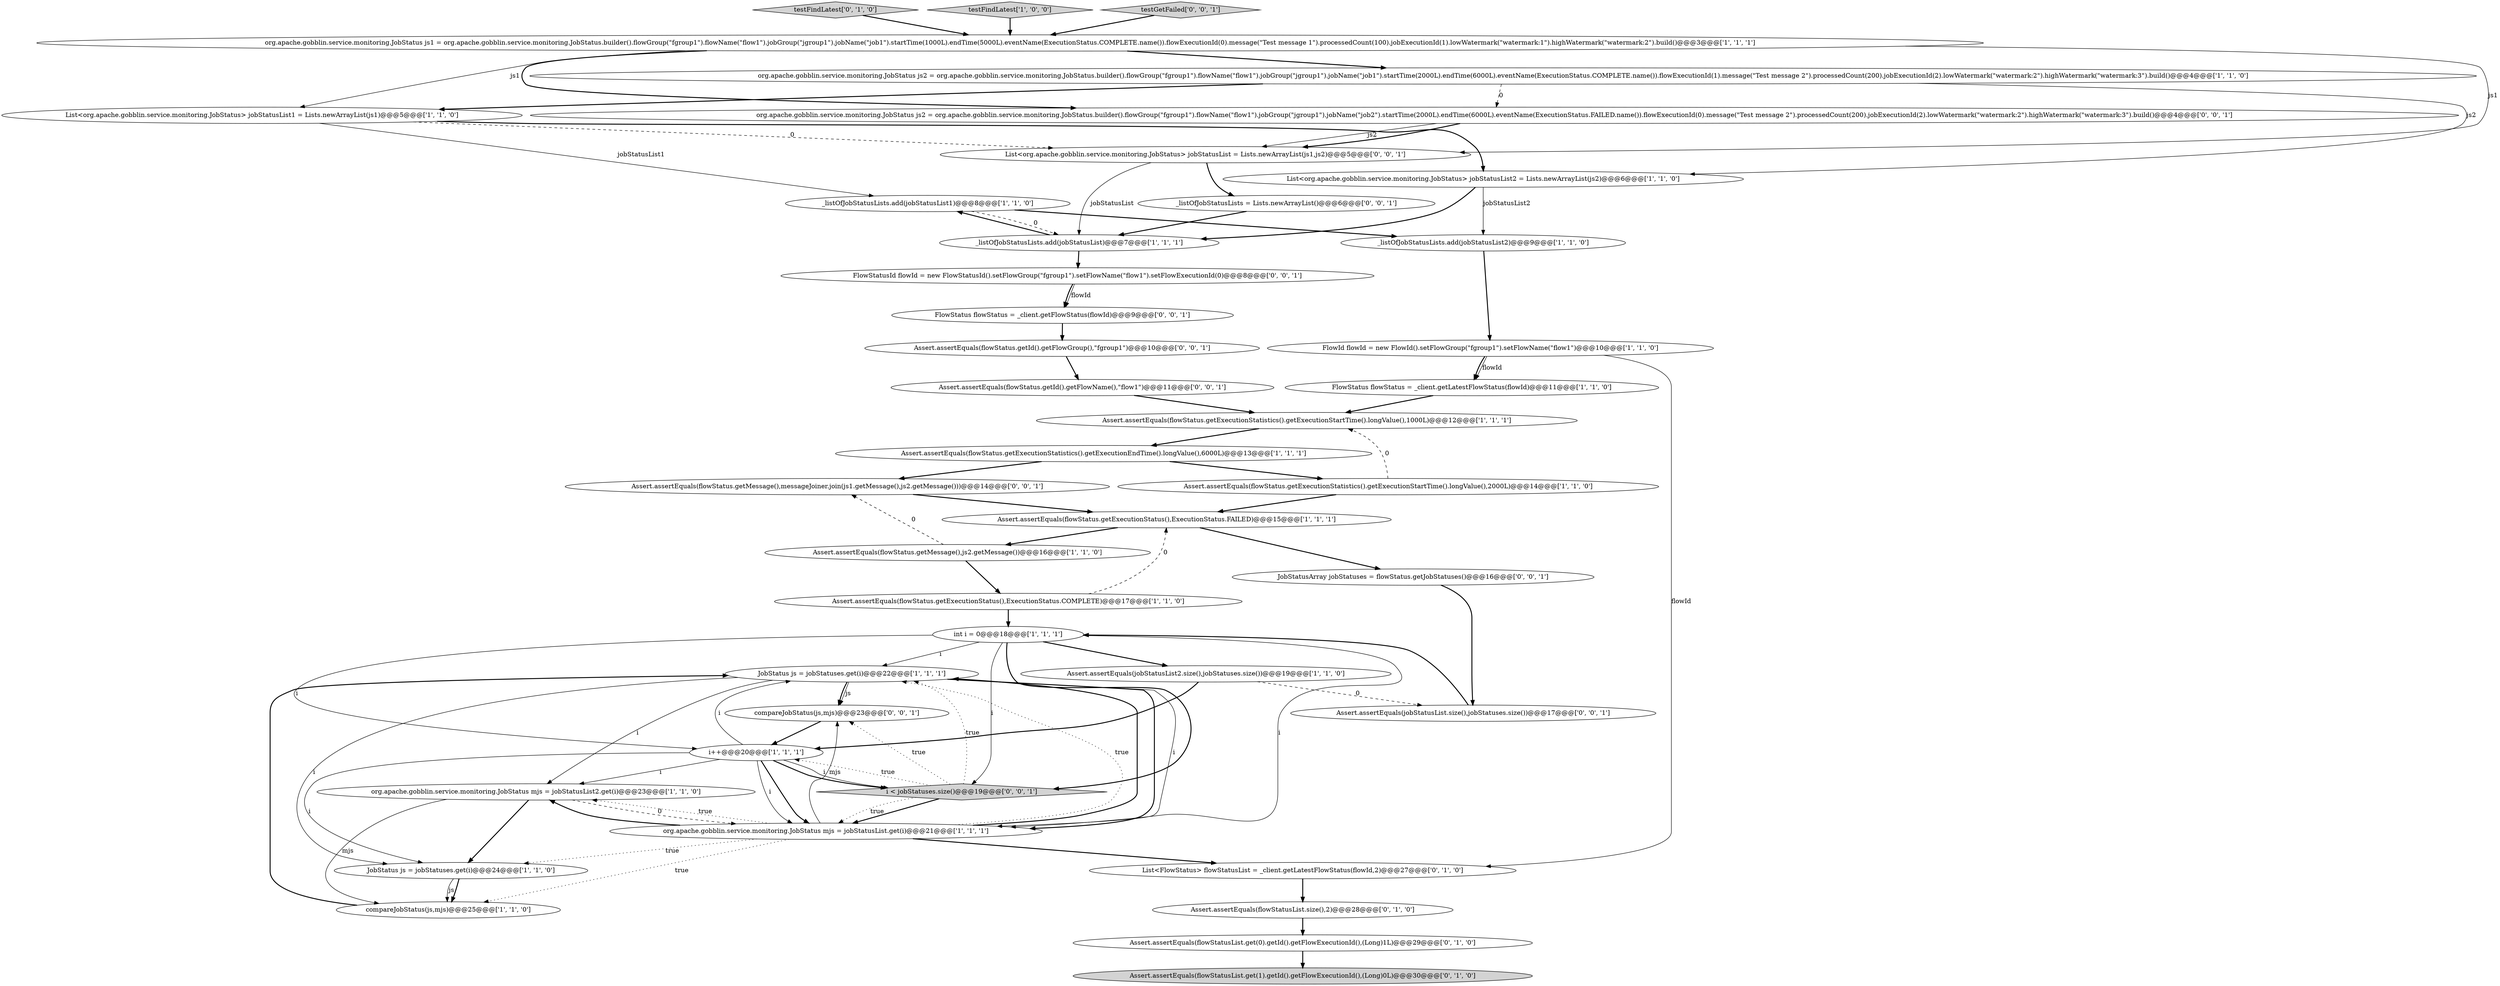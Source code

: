 digraph {
9 [style = filled, label = "_listOfJobStatusLists.add(jobStatusList1)@@@8@@@['1', '1', '0']", fillcolor = white, shape = ellipse image = "AAA0AAABBB1BBB"];
11 [style = filled, label = "JobStatus js = jobStatuses.get(i)@@@22@@@['1', '1', '1']", fillcolor = white, shape = ellipse image = "AAA0AAABBB1BBB"];
24 [style = filled, label = "testFindLatest['0', '1', '0']", fillcolor = lightgray, shape = diamond image = "AAA0AAABBB2BBB"];
21 [style = filled, label = "List<org.apache.gobblin.service.monitoring.JobStatus> jobStatusList2 = Lists.newArrayList(js2)@@@6@@@['1', '1', '0']", fillcolor = white, shape = ellipse image = "AAA0AAABBB1BBB"];
16 [style = filled, label = "Assert.assertEquals(jobStatusList2.size(),jobStatuses.size())@@@19@@@['1', '1', '0']", fillcolor = white, shape = ellipse image = "AAA0AAABBB1BBB"];
10 [style = filled, label = "FlowStatus flowStatus = _client.getLatestFlowStatus(flowId)@@@11@@@['1', '1', '0']", fillcolor = white, shape = ellipse image = "AAA0AAABBB1BBB"];
6 [style = filled, label = "Assert.assertEquals(flowStatus.getExecutionStatus(),ExecutionStatus.FAILED)@@@15@@@['1', '1', '1']", fillcolor = white, shape = ellipse image = "AAA0AAABBB1BBB"];
22 [style = filled, label = "Assert.assertEquals(flowStatus.getExecutionStatistics().getExecutionEndTime().longValue(),6000L)@@@13@@@['1', '1', '1']", fillcolor = white, shape = ellipse image = "AAA0AAABBB1BBB"];
35 [style = filled, label = "_listOfJobStatusLists = Lists.newArrayList()@@@6@@@['0', '0', '1']", fillcolor = white, shape = ellipse image = "AAA0AAABBB3BBB"];
29 [style = filled, label = "List<org.apache.gobblin.service.monitoring.JobStatus> jobStatusList = Lists.newArrayList(js1,js2)@@@5@@@['0', '0', '1']", fillcolor = white, shape = ellipse image = "AAA0AAABBB3BBB"];
13 [style = filled, label = "int i = 0@@@18@@@['1', '1', '1']", fillcolor = white, shape = ellipse image = "AAA0AAABBB1BBB"];
31 [style = filled, label = "Assert.assertEquals(flowStatus.getMessage(),messageJoiner.join(js1.getMessage(),js2.getMessage()))@@@14@@@['0', '0', '1']", fillcolor = white, shape = ellipse image = "AAA0AAABBB3BBB"];
34 [style = filled, label = "compareJobStatus(js,mjs)@@@23@@@['0', '0', '1']", fillcolor = white, shape = ellipse image = "AAA0AAABBB3BBB"];
41 [style = filled, label = "org.apache.gobblin.service.monitoring.JobStatus js2 = org.apache.gobblin.service.monitoring.JobStatus.builder().flowGroup(\"fgroup1\").flowName(\"flow1\").jobGroup(\"jgroup1\").jobName(\"job2\").startTime(2000L).endTime(6000L).eventName(ExecutionStatus.FAILED.name()).flowExecutionId(0).message(\"Test message 2\").processedCount(200).jobExecutionId(2).lowWatermark(\"watermark:2\").highWatermark(\"watermark:3\").build()@@@4@@@['0', '0', '1']", fillcolor = white, shape = ellipse image = "AAA0AAABBB3BBB"];
23 [style = filled, label = "testFindLatest['1', '0', '0']", fillcolor = lightgray, shape = diamond image = "AAA0AAABBB1BBB"];
8 [style = filled, label = "org.apache.gobblin.service.monitoring.JobStatus js1 = org.apache.gobblin.service.monitoring.JobStatus.builder().flowGroup(\"fgroup1\").flowName(\"flow1\").jobGroup(\"jgroup1\").jobName(\"job1\").startTime(1000L).endTime(5000L).eventName(ExecutionStatus.COMPLETE.name()).flowExecutionId(0).message(\"Test message 1\").processedCount(100).jobExecutionId(1).lowWatermark(\"watermark:1\").highWatermark(\"watermark:2\").build()@@@3@@@['1', '1', '1']", fillcolor = white, shape = ellipse image = "AAA0AAABBB1BBB"];
39 [style = filled, label = "Assert.assertEquals(flowStatus.getId().getFlowName(),\"flow1\")@@@11@@@['0', '0', '1']", fillcolor = white, shape = ellipse image = "AAA0AAABBB3BBB"];
12 [style = filled, label = "_listOfJobStatusLists.add(jobStatusList2)@@@9@@@['1', '1', '0']", fillcolor = white, shape = ellipse image = "AAA0AAABBB1BBB"];
1 [style = filled, label = "FlowId flowId = new FlowId().setFlowGroup(\"fgroup1\").setFlowName(\"flow1\")@@@10@@@['1', '1', '0']", fillcolor = white, shape = ellipse image = "AAA0AAABBB1BBB"];
36 [style = filled, label = "Assert.assertEquals(jobStatusList.size(),jobStatuses.size())@@@17@@@['0', '0', '1']", fillcolor = white, shape = ellipse image = "AAA0AAABBB3BBB"];
3 [style = filled, label = "compareJobStatus(js,mjs)@@@25@@@['1', '1', '0']", fillcolor = white, shape = ellipse image = "AAA0AAABBB1BBB"];
28 [style = filled, label = "Assert.assertEquals(flowStatusList.get(1).getId().getFlowExecutionId(),(Long)0L)@@@30@@@['0', '1', '0']", fillcolor = lightgray, shape = ellipse image = "AAA1AAABBB2BBB"];
38 [style = filled, label = "FlowStatus flowStatus = _client.getFlowStatus(flowId)@@@9@@@['0', '0', '1']", fillcolor = white, shape = ellipse image = "AAA0AAABBB3BBB"];
26 [style = filled, label = "List<FlowStatus> flowStatusList = _client.getLatestFlowStatus(flowId,2)@@@27@@@['0', '1', '0']", fillcolor = white, shape = ellipse image = "AAA1AAABBB2BBB"];
19 [style = filled, label = "Assert.assertEquals(flowStatus.getMessage(),js2.getMessage())@@@16@@@['1', '1', '0']", fillcolor = white, shape = ellipse image = "AAA0AAABBB1BBB"];
33 [style = filled, label = "Assert.assertEquals(flowStatus.getId().getFlowGroup(),\"fgroup1\")@@@10@@@['0', '0', '1']", fillcolor = white, shape = ellipse image = "AAA0AAABBB3BBB"];
17 [style = filled, label = "org.apache.gobblin.service.monitoring.JobStatus mjs = jobStatusList2.get(i)@@@23@@@['1', '1', '0']", fillcolor = white, shape = ellipse image = "AAA0AAABBB1BBB"];
0 [style = filled, label = "List<org.apache.gobblin.service.monitoring.JobStatus> jobStatusList1 = Lists.newArrayList(js1)@@@5@@@['1', '1', '0']", fillcolor = white, shape = ellipse image = "AAA0AAABBB1BBB"];
20 [style = filled, label = "org.apache.gobblin.service.monitoring.JobStatus js2 = org.apache.gobblin.service.monitoring.JobStatus.builder().flowGroup(\"fgroup1\").flowName(\"flow1\").jobGroup(\"jgroup1\").jobName(\"job1\").startTime(2000L).endTime(6000L).eventName(ExecutionStatus.COMPLETE.name()).flowExecutionId(1).message(\"Test message 2\").processedCount(200).jobExecutionId(2).lowWatermark(\"watermark:2\").highWatermark(\"watermark:3\").build()@@@4@@@['1', '1', '0']", fillcolor = white, shape = ellipse image = "AAA0AAABBB1BBB"];
5 [style = filled, label = "Assert.assertEquals(flowStatus.getExecutionStatistics().getExecutionStartTime().longValue(),2000L)@@@14@@@['1', '1', '0']", fillcolor = white, shape = ellipse image = "AAA0AAABBB1BBB"];
27 [style = filled, label = "Assert.assertEquals(flowStatusList.get(0).getId().getFlowExecutionId(),(Long)1L)@@@29@@@['0', '1', '0']", fillcolor = white, shape = ellipse image = "AAA1AAABBB2BBB"];
32 [style = filled, label = "testGetFailed['0', '0', '1']", fillcolor = lightgray, shape = diamond image = "AAA0AAABBB3BBB"];
2 [style = filled, label = "Assert.assertEquals(flowStatus.getExecutionStatistics().getExecutionStartTime().longValue(),1000L)@@@12@@@['1', '1', '1']", fillcolor = white, shape = ellipse image = "AAA0AAABBB1BBB"];
30 [style = filled, label = "JobStatusArray jobStatuses = flowStatus.getJobStatuses()@@@16@@@['0', '0', '1']", fillcolor = white, shape = ellipse image = "AAA0AAABBB3BBB"];
37 [style = filled, label = "i < jobStatuses.size()@@@19@@@['0', '0', '1']", fillcolor = lightgray, shape = diamond image = "AAA0AAABBB3BBB"];
15 [style = filled, label = "i++@@@20@@@['1', '1', '1']", fillcolor = white, shape = ellipse image = "AAA0AAABBB1BBB"];
4 [style = filled, label = "org.apache.gobblin.service.monitoring.JobStatus mjs = jobStatusList.get(i)@@@21@@@['1', '1', '1']", fillcolor = white, shape = ellipse image = "AAA0AAABBB1BBB"];
18 [style = filled, label = "_listOfJobStatusLists.add(jobStatusList)@@@7@@@['1', '1', '1']", fillcolor = white, shape = ellipse image = "AAA0AAABBB1BBB"];
40 [style = filled, label = "FlowStatusId flowId = new FlowStatusId().setFlowGroup(\"fgroup1\").setFlowName(\"flow1\").setFlowExecutionId(0)@@@8@@@['0', '0', '1']", fillcolor = white, shape = ellipse image = "AAA0AAABBB3BBB"];
14 [style = filled, label = "JobStatus js = jobStatuses.get(i)@@@24@@@['1', '1', '0']", fillcolor = white, shape = ellipse image = "AAA0AAABBB1BBB"];
7 [style = filled, label = "Assert.assertEquals(flowStatus.getExecutionStatus(),ExecutionStatus.COMPLETE)@@@17@@@['1', '1', '0']", fillcolor = white, shape = ellipse image = "AAA0AAABBB1BBB"];
25 [style = filled, label = "Assert.assertEquals(flowStatusList.size(),2)@@@28@@@['0', '1', '0']", fillcolor = white, shape = ellipse image = "AAA1AAABBB2BBB"];
11->34 [style = bold, label=""];
14->3 [style = solid, label="js"];
13->4 [style = solid, label="i"];
11->4 [style = bold, label=""];
14->3 [style = bold, label=""];
4->26 [style = bold, label=""];
15->14 [style = solid, label="i"];
12->1 [style = bold, label=""];
17->14 [style = bold, label=""];
4->17 [style = dotted, label="true"];
22->31 [style = bold, label=""];
6->19 [style = bold, label=""];
15->37 [style = solid, label="i"];
1->10 [style = solid, label="flowId"];
19->31 [style = dashed, label="0"];
7->13 [style = bold, label=""];
26->25 [style = bold, label=""];
13->37 [style = bold, label=""];
15->4 [style = solid, label="i"];
31->6 [style = bold, label=""];
21->18 [style = bold, label=""];
37->4 [style = bold, label=""];
0->21 [style = bold, label=""];
35->18 [style = bold, label=""];
19->7 [style = bold, label=""];
20->0 [style = bold, label=""];
13->37 [style = solid, label="i"];
8->20 [style = bold, label=""];
29->18 [style = solid, label="jobStatusList"];
5->6 [style = bold, label=""];
9->12 [style = bold, label=""];
13->15 [style = solid, label="i"];
15->17 [style = solid, label="i"];
34->15 [style = bold, label=""];
1->10 [style = bold, label=""];
27->28 [style = bold, label=""];
0->29 [style = dashed, label="0"];
20->21 [style = solid, label="js2"];
4->17 [style = bold, label=""];
11->4 [style = solid, label="i"];
16->36 [style = dashed, label="0"];
38->33 [style = bold, label=""];
11->14 [style = solid, label="i"];
25->27 [style = bold, label=""];
1->26 [style = solid, label="flowId"];
37->15 [style = dotted, label="true"];
5->2 [style = dashed, label="0"];
30->36 [style = bold, label=""];
20->41 [style = dashed, label="0"];
37->34 [style = dotted, label="true"];
8->41 [style = bold, label=""];
4->3 [style = dotted, label="true"];
29->35 [style = bold, label=""];
15->4 [style = bold, label=""];
4->11 [style = dotted, label="true"];
13->11 [style = solid, label="i"];
37->11 [style = dotted, label="true"];
21->12 [style = solid, label="jobStatusList2"];
18->9 [style = bold, label=""];
11->34 [style = solid, label="js"];
8->0 [style = solid, label="js1"];
37->4 [style = dotted, label="true"];
13->16 [style = bold, label=""];
4->34 [style = solid, label="mjs"];
32->8 [style = bold, label=""];
18->40 [style = bold, label=""];
4->14 [style = dotted, label="true"];
7->6 [style = dashed, label="0"];
24->8 [style = bold, label=""];
40->38 [style = solid, label="flowId"];
6->30 [style = bold, label=""];
40->38 [style = bold, label=""];
9->18 [style = dashed, label="0"];
22->5 [style = bold, label=""];
3->11 [style = bold, label=""];
10->2 [style = bold, label=""];
39->2 [style = bold, label=""];
15->37 [style = bold, label=""];
0->9 [style = solid, label="jobStatusList1"];
11->17 [style = solid, label="i"];
4->11 [style = bold, label=""];
8->29 [style = solid, label="js1"];
16->15 [style = bold, label=""];
41->29 [style = solid, label="js2"];
17->3 [style = solid, label="mjs"];
15->11 [style = solid, label="i"];
41->29 [style = bold, label=""];
33->39 [style = bold, label=""];
36->13 [style = bold, label=""];
23->8 [style = bold, label=""];
2->22 [style = bold, label=""];
17->4 [style = dashed, label="0"];
}
